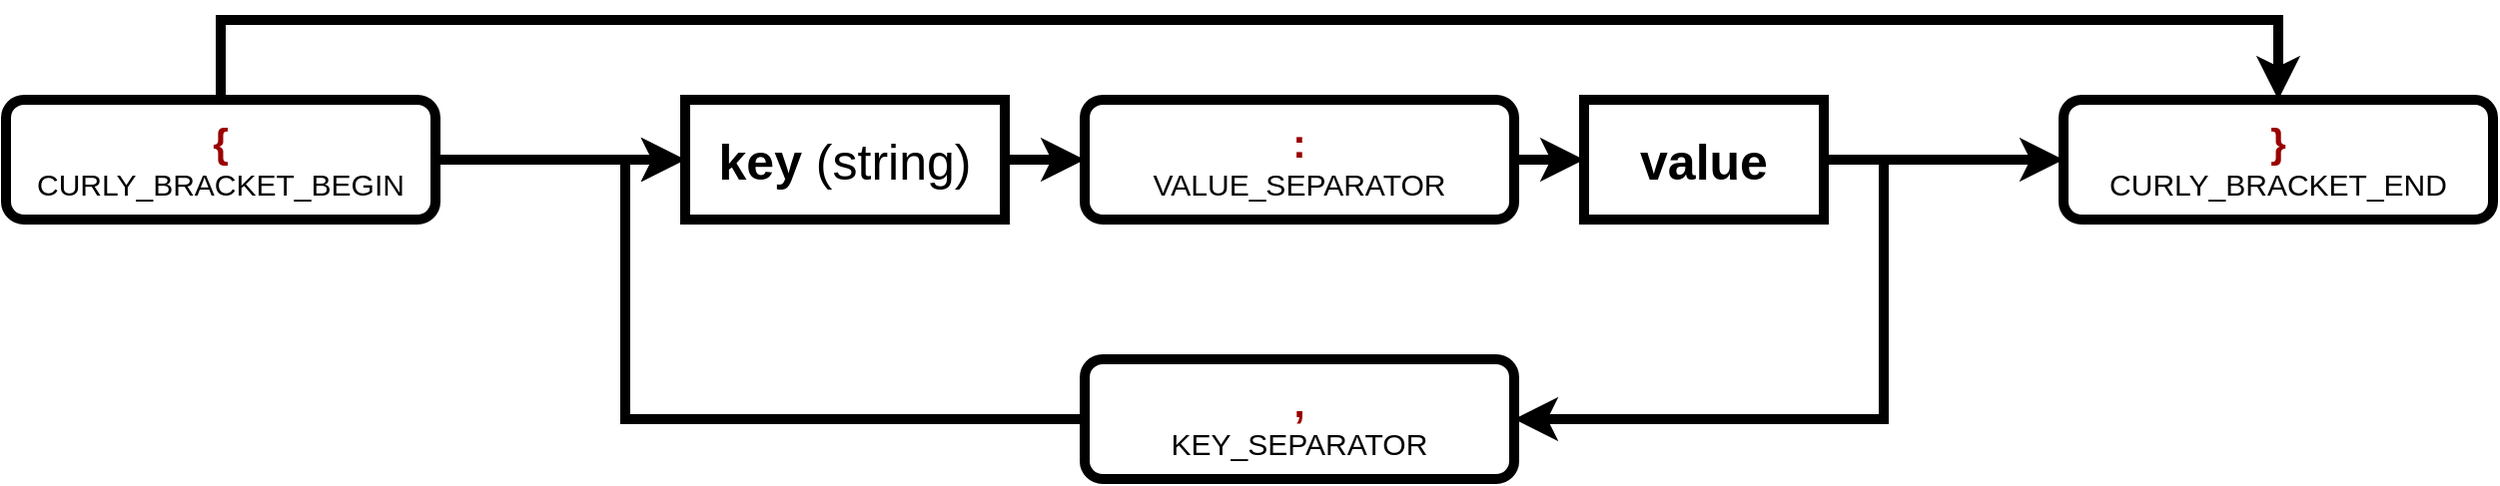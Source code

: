 <mxfile version="20.5.3" type="device"><diagram id="7G56jF0IGMwCR7NyUyPI" name="Page-1"><mxGraphModel dx="1636" dy="399" grid="1" gridSize="10" guides="1" tooltips="1" connect="1" arrows="1" fold="1" page="1" pageScale="1" pageWidth="850" pageHeight="1100" math="0" shadow="0"><root><mxCell id="0"/><mxCell id="1" parent="0"/><mxCell id="2gSJEW2ARHfAGOS9bCwB-12" style="edgeStyle=orthogonalEdgeStyle;rounded=0;orthogonalLoop=1;jettySize=auto;html=1;exitX=1;exitY=0.5;exitDx=0;exitDy=0;entryX=0;entryY=0.5;entryDx=0;entryDy=0;fontSize=25;fontColor=#990000;strokeWidth=5;" edge="1" parent="1" source="2gSJEW2ARHfAGOS9bCwB-2" target="2gSJEW2ARHfAGOS9bCwB-4"><mxGeometry relative="1" as="geometry"/></mxCell><mxCell id="2gSJEW2ARHfAGOS9bCwB-16" style="edgeStyle=orthogonalEdgeStyle;rounded=0;orthogonalLoop=1;jettySize=auto;html=1;exitX=0.5;exitY=0;exitDx=0;exitDy=0;entryX=0.5;entryY=0;entryDx=0;entryDy=0;fontSize=25;fontColor=#990000;strokeWidth=5;" edge="1" parent="1" source="2gSJEW2ARHfAGOS9bCwB-2" target="2gSJEW2ARHfAGOS9bCwB-7"><mxGeometry relative="1" as="geometry"><Array as="points"><mxPoint x="88" y="180"/><mxPoint x="1118" y="180"/></Array></mxGeometry></mxCell><mxCell id="2gSJEW2ARHfAGOS9bCwB-2" value="&lt;font color=&quot;#990000&quot;&gt;&lt;font style=&quot;font-size: 20px;&quot;&gt;&lt;b&gt;{&lt;/b&gt;&lt;/font&gt;&lt;br&gt;&lt;/font&gt;&lt;font style=&quot;font-size: 15px;&quot;&gt;CURLY_BRACKET_BEGIN&lt;/font&gt;" style="rounded=1;whiteSpace=wrap;html=1;strokeWidth=5;" vertex="1" parent="1"><mxGeometry x="-20" y="220" width="215" height="60" as="geometry"/></mxCell><mxCell id="2gSJEW2ARHfAGOS9bCwB-10" style="edgeStyle=orthogonalEdgeStyle;rounded=0;orthogonalLoop=1;jettySize=auto;html=1;exitX=1;exitY=0.5;exitDx=0;exitDy=0;entryX=0;entryY=0.5;entryDx=0;entryDy=0;fontSize=25;fontColor=#990000;strokeWidth=5;" edge="1" parent="1" source="2gSJEW2ARHfAGOS9bCwB-4" target="2gSJEW2ARHfAGOS9bCwB-8"><mxGeometry relative="1" as="geometry"/></mxCell><mxCell id="2gSJEW2ARHfAGOS9bCwB-4" value="&lt;font style=&quot;font-size: 25px;&quot;&gt;&lt;b&gt;key&lt;/b&gt; (string)&lt;/font&gt;" style="rounded=0;whiteSpace=wrap;html=1;fontSize=20;strokeWidth=5;" vertex="1" parent="1"><mxGeometry x="320" y="220" width="160" height="60" as="geometry"/></mxCell><mxCell id="2gSJEW2ARHfAGOS9bCwB-13" style="edgeStyle=orthogonalEdgeStyle;rounded=0;orthogonalLoop=1;jettySize=auto;html=1;exitX=1;exitY=0.5;exitDx=0;exitDy=0;entryX=0;entryY=0.5;entryDx=0;entryDy=0;fontSize=25;fontColor=#990000;strokeWidth=5;" edge="1" parent="1" source="2gSJEW2ARHfAGOS9bCwB-5" target="2gSJEW2ARHfAGOS9bCwB-7"><mxGeometry relative="1" as="geometry"/></mxCell><mxCell id="2gSJEW2ARHfAGOS9bCwB-14" style="edgeStyle=orthogonalEdgeStyle;rounded=0;orthogonalLoop=1;jettySize=auto;html=1;exitX=1;exitY=0.5;exitDx=0;exitDy=0;entryX=1;entryY=0.5;entryDx=0;entryDy=0;fontSize=25;fontColor=#990000;strokeWidth=5;" edge="1" parent="1" source="2gSJEW2ARHfAGOS9bCwB-5" target="2gSJEW2ARHfAGOS9bCwB-9"><mxGeometry relative="1" as="geometry"><Array as="points"><mxPoint x="920" y="250"/><mxPoint x="920" y="380"/></Array></mxGeometry></mxCell><mxCell id="2gSJEW2ARHfAGOS9bCwB-5" value="&lt;span style=&quot;font-size: 25px;&quot;&gt;&lt;b&gt;value&lt;/b&gt;&lt;/span&gt;" style="rounded=0;whiteSpace=wrap;html=1;fontSize=20;strokeWidth=5;" vertex="1" parent="1"><mxGeometry x="770" y="220" width="120" height="60" as="geometry"/></mxCell><mxCell id="2gSJEW2ARHfAGOS9bCwB-7" value="&lt;font color=&quot;#990000&quot; style=&quot;font-size: 20px;&quot;&gt;&lt;b&gt;}&lt;/b&gt;&lt;/font&gt;&lt;br&gt;&lt;font style=&quot;font-size: 15px;&quot;&gt;CURLY_BRACKET_END&lt;/font&gt;" style="rounded=1;whiteSpace=wrap;html=1;strokeWidth=5;" vertex="1" parent="1"><mxGeometry x="1010" y="220" width="215" height="60" as="geometry"/></mxCell><mxCell id="2gSJEW2ARHfAGOS9bCwB-11" style="edgeStyle=orthogonalEdgeStyle;rounded=0;orthogonalLoop=1;jettySize=auto;html=1;exitX=1;exitY=0.5;exitDx=0;exitDy=0;entryX=0;entryY=0.5;entryDx=0;entryDy=0;fontSize=25;fontColor=#990000;strokeWidth=5;" edge="1" parent="1" source="2gSJEW2ARHfAGOS9bCwB-8" target="2gSJEW2ARHfAGOS9bCwB-5"><mxGeometry relative="1" as="geometry"/></mxCell><mxCell id="2gSJEW2ARHfAGOS9bCwB-8" value="&lt;font color=&quot;#990000&quot; style=&quot;font-size: 20px;&quot;&gt;&lt;b&gt;:&lt;/b&gt;&lt;/font&gt;&lt;br&gt;&lt;span style=&quot;font-size: 15px;&quot;&gt;VALUE_SEPARATOR&lt;/span&gt;" style="rounded=1;whiteSpace=wrap;html=1;strokeWidth=5;" vertex="1" parent="1"><mxGeometry x="520" y="220" width="215" height="60" as="geometry"/></mxCell><mxCell id="2gSJEW2ARHfAGOS9bCwB-15" style="edgeStyle=orthogonalEdgeStyle;rounded=0;orthogonalLoop=1;jettySize=auto;html=1;exitX=0;exitY=0.5;exitDx=0;exitDy=0;entryX=0;entryY=0.5;entryDx=0;entryDy=0;fontSize=25;fontColor=#990000;strokeWidth=5;" edge="1" parent="1" source="2gSJEW2ARHfAGOS9bCwB-9" target="2gSJEW2ARHfAGOS9bCwB-4"><mxGeometry relative="1" as="geometry"><Array as="points"><mxPoint x="290" y="380"/><mxPoint x="290" y="250"/></Array></mxGeometry></mxCell><mxCell id="2gSJEW2ARHfAGOS9bCwB-9" value="&lt;span style=&quot;font-size: 20px;&quot;&gt;&lt;b&gt;&lt;font color=&quot;#990000&quot;&gt;,&lt;/font&gt;&lt;/b&gt;&lt;/span&gt;&lt;br&gt;&lt;font style=&quot;font-size: 15px;&quot;&gt;KEY_SEPARATOR&lt;/font&gt;" style="rounded=1;whiteSpace=wrap;html=1;strokeWidth=5;" vertex="1" parent="1"><mxGeometry x="520" y="350" width="215" height="60" as="geometry"/></mxCell></root></mxGraphModel></diagram></mxfile>